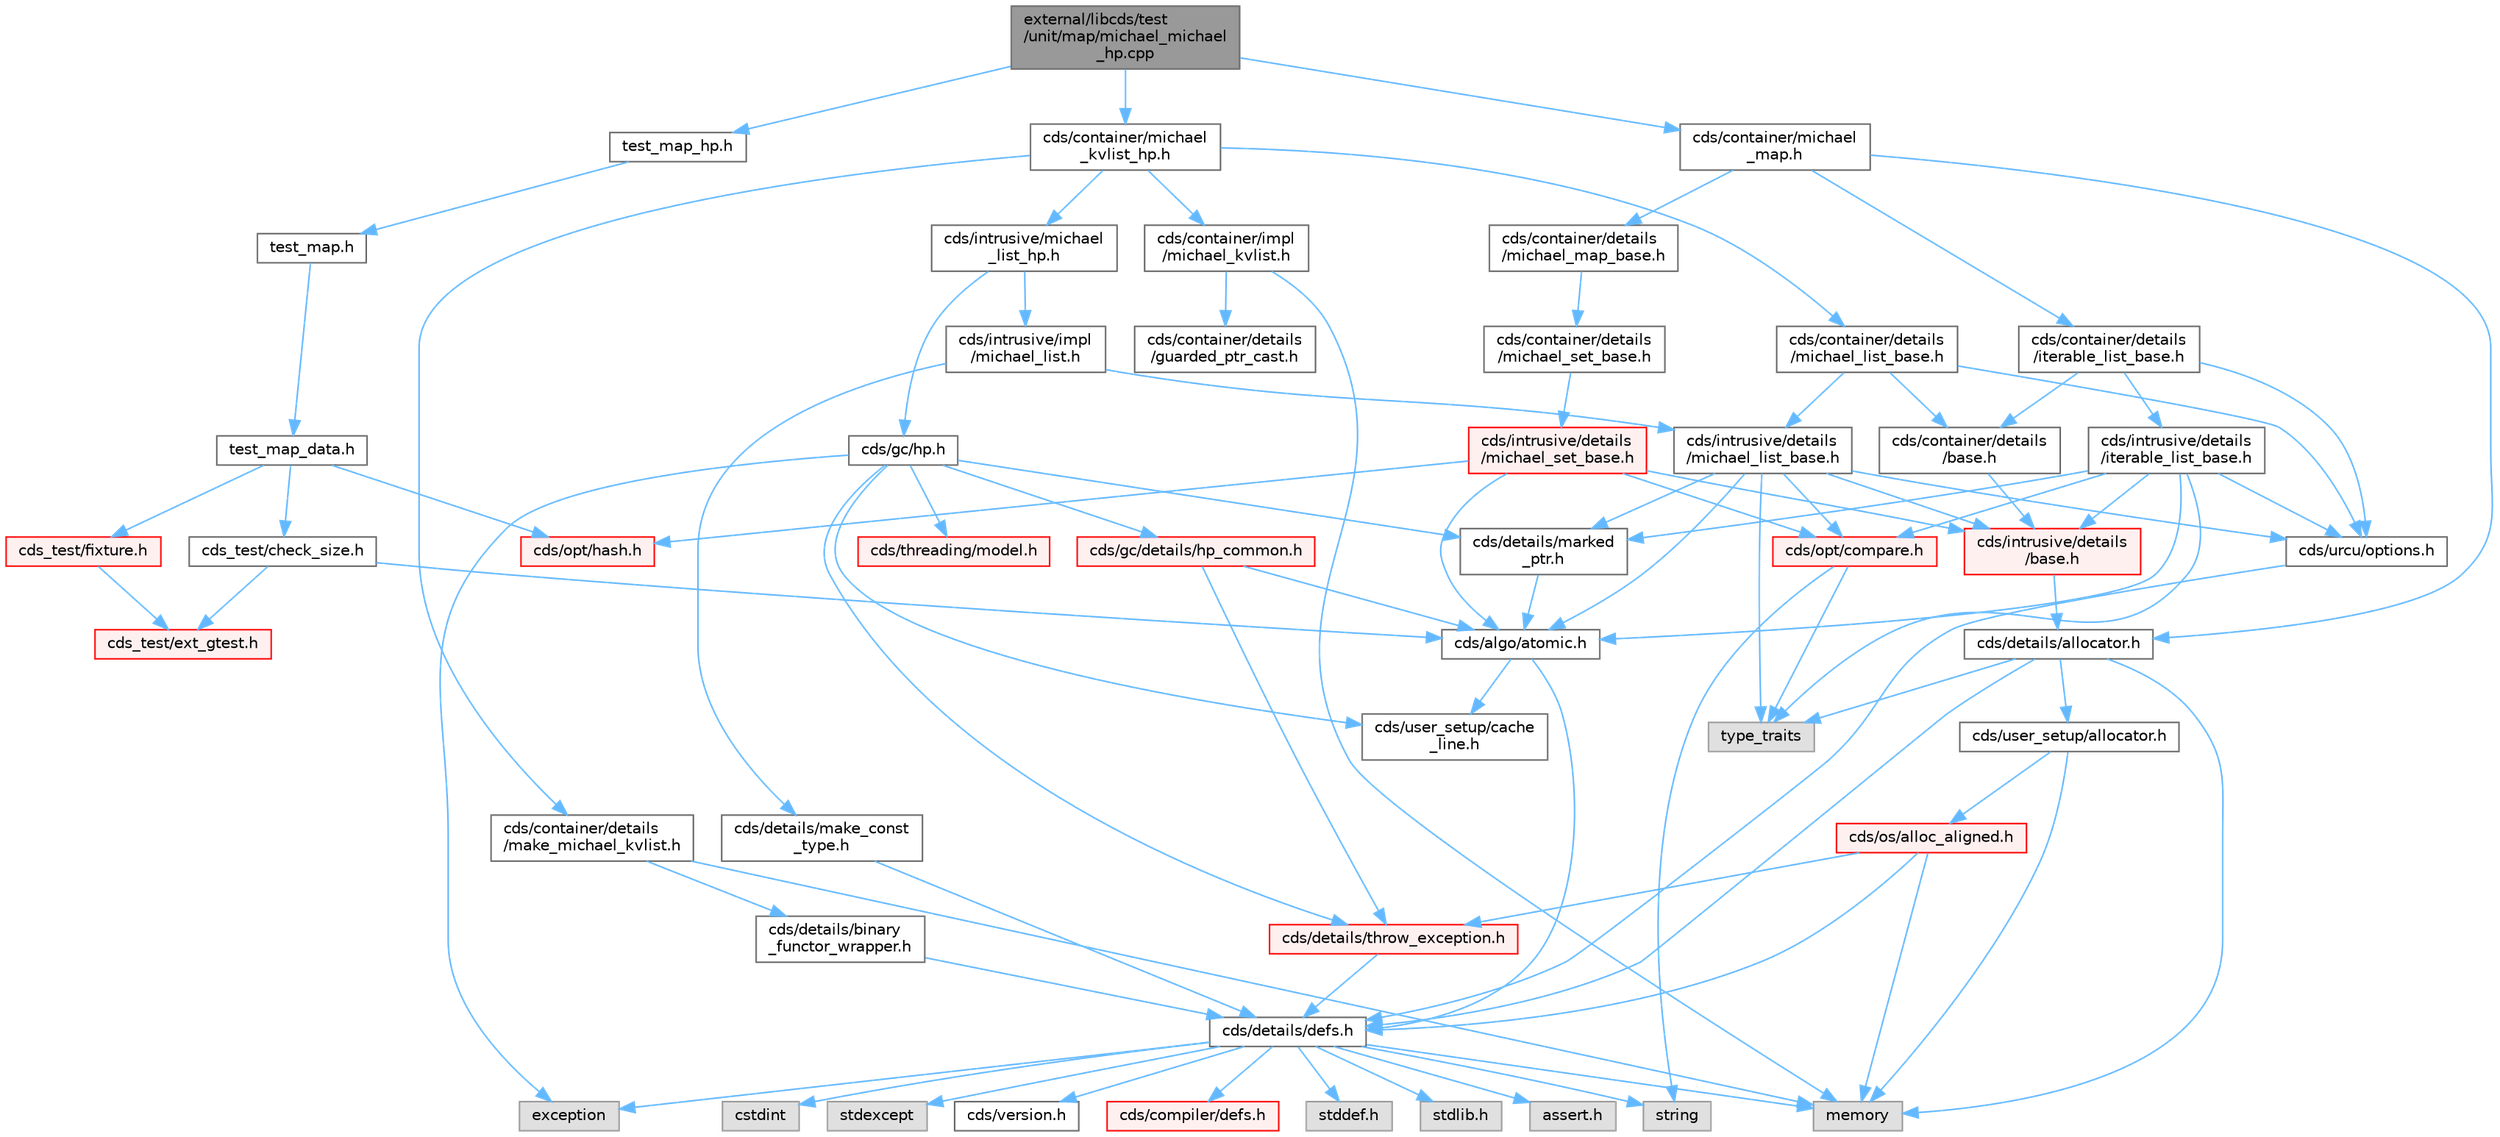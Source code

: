 digraph "external/libcds/test/unit/map/michael_michael_hp.cpp"
{
 // LATEX_PDF_SIZE
  bgcolor="transparent";
  edge [fontname=Helvetica,fontsize=10,labelfontname=Helvetica,labelfontsize=10];
  node [fontname=Helvetica,fontsize=10,shape=box,height=0.2,width=0.4];
  Node1 [id="Node000001",label="external/libcds/test\l/unit/map/michael_michael\l_hp.cpp",height=0.2,width=0.4,color="gray40", fillcolor="grey60", style="filled", fontcolor="black",tooltip=" "];
  Node1 -> Node2 [id="edge89_Node000001_Node000002",color="steelblue1",style="solid",tooltip=" "];
  Node2 [id="Node000002",label="test_map_hp.h",height=0.2,width=0.4,color="grey40", fillcolor="white", style="filled",URL="$test__map__hp_8h.html",tooltip=" "];
  Node2 -> Node3 [id="edge90_Node000002_Node000003",color="steelblue1",style="solid",tooltip=" "];
  Node3 [id="Node000003",label="test_map.h",height=0.2,width=0.4,color="grey40", fillcolor="white", style="filled",URL="$map_2test__map_8h.html",tooltip=" "];
  Node3 -> Node4 [id="edge91_Node000003_Node000004",color="steelblue1",style="solid",tooltip=" "];
  Node4 [id="Node000004",label="test_map_data.h",height=0.2,width=0.4,color="grey40", fillcolor="white", style="filled",URL="$map_2test__map__data_8h.html",tooltip=" "];
  Node4 -> Node5 [id="edge92_Node000004_Node000005",color="steelblue1",style="solid",tooltip=" "];
  Node5 [id="Node000005",label="cds_test/check_size.h",height=0.2,width=0.4,color="grey40", fillcolor="white", style="filled",URL="$check__size_8h.html",tooltip=" "];
  Node5 -> Node6 [id="edge93_Node000005_Node000006",color="steelblue1",style="solid",tooltip=" "];
  Node6 [id="Node000006",label="cds_test/ext_gtest.h",height=0.2,width=0.4,color="red", fillcolor="#FFF0F0", style="filled",URL="$ext__gtest_8h.html",tooltip=" "];
  Node5 -> Node8 [id="edge94_Node000005_Node000008",color="steelblue1",style="solid",tooltip=" "];
  Node8 [id="Node000008",label="cds/algo/atomic.h",height=0.2,width=0.4,color="grey40", fillcolor="white", style="filled",URL="$external_2libcds_2cds_2algo_2atomic_8h.html",tooltip=" "];
  Node8 -> Node9 [id="edge95_Node000008_Node000009",color="steelblue1",style="solid",tooltip=" "];
  Node9 [id="Node000009",label="cds/details/defs.h",height=0.2,width=0.4,color="grey40", fillcolor="white", style="filled",URL="$details_2defs_8h.html",tooltip=" "];
  Node9 -> Node10 [id="edge96_Node000009_Node000010",color="steelblue1",style="solid",tooltip=" "];
  Node10 [id="Node000010",label="stddef.h",height=0.2,width=0.4,color="grey60", fillcolor="#E0E0E0", style="filled",tooltip=" "];
  Node9 -> Node11 [id="edge97_Node000009_Node000011",color="steelblue1",style="solid",tooltip=" "];
  Node11 [id="Node000011",label="stdlib.h",height=0.2,width=0.4,color="grey60", fillcolor="#E0E0E0", style="filled",tooltip=" "];
  Node9 -> Node12 [id="edge98_Node000009_Node000012",color="steelblue1",style="solid",tooltip=" "];
  Node12 [id="Node000012",label="assert.h",height=0.2,width=0.4,color="grey60", fillcolor="#E0E0E0", style="filled",tooltip=" "];
  Node9 -> Node13 [id="edge99_Node000009_Node000013",color="steelblue1",style="solid",tooltip=" "];
  Node13 [id="Node000013",label="cstdint",height=0.2,width=0.4,color="grey60", fillcolor="#E0E0E0", style="filled",tooltip=" "];
  Node9 -> Node14 [id="edge100_Node000009_Node000014",color="steelblue1",style="solid",tooltip=" "];
  Node14 [id="Node000014",label="exception",height=0.2,width=0.4,color="grey60", fillcolor="#E0E0E0", style="filled",tooltip=" "];
  Node9 -> Node15 [id="edge101_Node000009_Node000015",color="steelblue1",style="solid",tooltip=" "];
  Node15 [id="Node000015",label="stdexcept",height=0.2,width=0.4,color="grey60", fillcolor="#E0E0E0", style="filled",tooltip=" "];
  Node9 -> Node16 [id="edge102_Node000009_Node000016",color="steelblue1",style="solid",tooltip=" "];
  Node16 [id="Node000016",label="string",height=0.2,width=0.4,color="grey60", fillcolor="#E0E0E0", style="filled",tooltip=" "];
  Node9 -> Node17 [id="edge103_Node000009_Node000017",color="steelblue1",style="solid",tooltip=" "];
  Node17 [id="Node000017",label="memory",height=0.2,width=0.4,color="grey60", fillcolor="#E0E0E0", style="filled",tooltip=" "];
  Node9 -> Node18 [id="edge104_Node000009_Node000018",color="steelblue1",style="solid",tooltip=" "];
  Node18 [id="Node000018",label="cds/version.h",height=0.2,width=0.4,color="grey40", fillcolor="white", style="filled",URL="$external_2libcds_2cds_2version_8h.html",tooltip=" "];
  Node9 -> Node19 [id="edge105_Node000009_Node000019",color="steelblue1",style="solid",tooltip=" "];
  Node19 [id="Node000019",label="cds/compiler/defs.h",height=0.2,width=0.4,color="red", fillcolor="#FFF0F0", style="filled",URL="$compiler_2defs_8h.html",tooltip=" "];
  Node8 -> Node22 [id="edge106_Node000008_Node000022",color="steelblue1",style="solid",tooltip=" "];
  Node22 [id="Node000022",label="cds/user_setup/cache\l_line.h",height=0.2,width=0.4,color="grey40", fillcolor="white", style="filled",URL="$cache__line_8h.html",tooltip="Cache-line size definition"];
  Node4 -> Node23 [id="edge107_Node000004_Node000023",color="steelblue1",style="solid",tooltip=" "];
  Node23 [id="Node000023",label="cds_test/fixture.h",height=0.2,width=0.4,color="red", fillcolor="#FFF0F0", style="filled",URL="$fixture_8h.html",tooltip=" "];
  Node23 -> Node6 [id="edge108_Node000023_Node000006",color="steelblue1",style="solid",tooltip=" "];
  Node4 -> Node26 [id="edge109_Node000004_Node000026",color="steelblue1",style="solid",tooltip=" "];
  Node26 [id="Node000026",label="cds/opt/hash.h",height=0.2,width=0.4,color="red", fillcolor="#FFF0F0", style="filled",URL="$external_2libcds_2cds_2opt_2hash_8h.html",tooltip=" "];
  Node1 -> Node47 [id="edge110_Node000001_Node000047",color="steelblue1",style="solid",tooltip=" "];
  Node47 [id="Node000047",label="cds/container/michael\l_kvlist_hp.h",height=0.2,width=0.4,color="grey40", fillcolor="white", style="filled",URL="$michael__kvlist__hp_8h.html",tooltip=" "];
  Node47 -> Node48 [id="edge111_Node000047_Node000048",color="steelblue1",style="solid",tooltip=" "];
  Node48 [id="Node000048",label="cds/container/details\l/michael_list_base.h",height=0.2,width=0.4,color="grey40", fillcolor="white", style="filled",URL="$container_2details_2michael__list__base_8h.html",tooltip=" "];
  Node48 -> Node49 [id="edge112_Node000048_Node000049",color="steelblue1",style="solid",tooltip=" "];
  Node49 [id="Node000049",label="cds/container/details\l/base.h",height=0.2,width=0.4,color="grey40", fillcolor="white", style="filled",URL="$external_2libcds_2cds_2container_2details_2base_8h.html",tooltip=" "];
  Node49 -> Node50 [id="edge113_Node000049_Node000050",color="steelblue1",style="solid",tooltip=" "];
  Node50 [id="Node000050",label="cds/intrusive/details\l/base.h",height=0.2,width=0.4,color="red", fillcolor="#FFF0F0", style="filled",URL="$external_2libcds_2cds_2intrusive_2details_2base_8h.html",tooltip=" "];
  Node50 -> Node53 [id="edge114_Node000050_Node000053",color="steelblue1",style="solid",tooltip=" "];
  Node53 [id="Node000053",label="cds/details/allocator.h",height=0.2,width=0.4,color="grey40", fillcolor="white", style="filled",URL="$external_2libcds_2cds_2details_2allocator_8h.html",tooltip=" "];
  Node53 -> Node54 [id="edge115_Node000053_Node000054",color="steelblue1",style="solid",tooltip=" "];
  Node54 [id="Node000054",label="type_traits",height=0.2,width=0.4,color="grey60", fillcolor="#E0E0E0", style="filled",tooltip=" "];
  Node53 -> Node17 [id="edge116_Node000053_Node000017",color="steelblue1",style="solid",tooltip=" "];
  Node53 -> Node9 [id="edge117_Node000053_Node000009",color="steelblue1",style="solid",tooltip=" "];
  Node53 -> Node32 [id="edge118_Node000053_Node000032",color="steelblue1",style="solid",tooltip=" "];
  Node32 [id="Node000032",label="cds/user_setup/allocator.h",height=0.2,width=0.4,color="grey40", fillcolor="white", style="filled",URL="$external_2libcds_2cds_2user__setup_2allocator_8h.html",tooltip="Default implementation of allocator classes."];
  Node32 -> Node17 [id="edge119_Node000032_Node000017",color="steelblue1",style="solid",tooltip=" "];
  Node32 -> Node33 [id="edge120_Node000032_Node000033",color="steelblue1",style="solid",tooltip=" "];
  Node33 [id="Node000033",label="cds/os/alloc_aligned.h",height=0.2,width=0.4,color="red", fillcolor="#FFF0F0", style="filled",URL="$alloc__aligned_8h.html",tooltip=" "];
  Node33 -> Node9 [id="edge121_Node000033_Node000009",color="steelblue1",style="solid",tooltip=" "];
  Node33 -> Node17 [id="edge122_Node000033_Node000017",color="steelblue1",style="solid",tooltip=" "];
  Node33 -> Node44 [id="edge123_Node000033_Node000044",color="steelblue1",style="solid",tooltip=" "];
  Node44 [id="Node000044",label="cds/details/throw_exception.h",height=0.2,width=0.4,color="red", fillcolor="#FFF0F0", style="filled",URL="$throw__exception_8h.html",tooltip=" "];
  Node44 -> Node9 [id="edge124_Node000044_Node000009",color="steelblue1",style="solid",tooltip=" "];
  Node48 -> Node59 [id="edge125_Node000048_Node000059",color="steelblue1",style="solid",tooltip=" "];
  Node59 [id="Node000059",label="cds/intrusive/details\l/michael_list_base.h",height=0.2,width=0.4,color="grey40", fillcolor="white", style="filled",URL="$intrusive_2details_2michael__list__base_8h.html",tooltip=" "];
  Node59 -> Node54 [id="edge126_Node000059_Node000054",color="steelblue1",style="solid",tooltip=" "];
  Node59 -> Node50 [id="edge127_Node000059_Node000050",color="steelblue1",style="solid",tooltip=" "];
  Node59 -> Node60 [id="edge128_Node000059_Node000060",color="steelblue1",style="solid",tooltip=" "];
  Node60 [id="Node000060",label="cds/opt/compare.h",height=0.2,width=0.4,color="red", fillcolor="#FFF0F0", style="filled",URL="$external_2libcds_2cds_2opt_2compare_8h.html",tooltip=" "];
  Node60 -> Node54 [id="edge129_Node000060_Node000054",color="steelblue1",style="solid",tooltip=" "];
  Node60 -> Node16 [id="edge130_Node000060_Node000016",color="steelblue1",style="solid",tooltip=" "];
  Node59 -> Node8 [id="edge131_Node000059_Node000008",color="steelblue1",style="solid",tooltip=" "];
  Node59 -> Node61 [id="edge132_Node000059_Node000061",color="steelblue1",style="solid",tooltip=" "];
  Node61 [id="Node000061",label="cds/details/marked\l_ptr.h",height=0.2,width=0.4,color="grey40", fillcolor="white", style="filled",URL="$marked__ptr_8h.html",tooltip=" "];
  Node61 -> Node8 [id="edge133_Node000061_Node000008",color="steelblue1",style="solid",tooltip=" "];
  Node59 -> Node62 [id="edge134_Node000059_Node000062",color="steelblue1",style="solid",tooltip=" "];
  Node62 [id="Node000062",label="cds/urcu/options.h",height=0.2,width=0.4,color="grey40", fillcolor="white", style="filled",URL="$urcu_2options_8h.html",tooltip=" "];
  Node62 -> Node9 [id="edge135_Node000062_Node000009",color="steelblue1",style="solid",tooltip=" "];
  Node48 -> Node62 [id="edge136_Node000048_Node000062",color="steelblue1",style="solid",tooltip=" "];
  Node47 -> Node63 [id="edge137_Node000047_Node000063",color="steelblue1",style="solid",tooltip=" "];
  Node63 [id="Node000063",label="cds/intrusive/michael\l_list_hp.h",height=0.2,width=0.4,color="grey40", fillcolor="white", style="filled",URL="$intrusive_2michael__list__hp_8h.html",tooltip=" "];
  Node63 -> Node64 [id="edge138_Node000063_Node000064",color="steelblue1",style="solid",tooltip=" "];
  Node64 [id="Node000064",label="cds/gc/hp.h",height=0.2,width=0.4,color="grey40", fillcolor="white", style="filled",URL="$hp_8h.html",tooltip=" "];
  Node64 -> Node14 [id="edge139_Node000064_Node000014",color="steelblue1",style="solid",tooltip=" "];
  Node64 -> Node65 [id="edge140_Node000064_Node000065",color="steelblue1",style="solid",tooltip=" "];
  Node65 [id="Node000065",label="cds/gc/details/hp_common.h",height=0.2,width=0.4,color="red", fillcolor="#FFF0F0", style="filled",URL="$hp__common_8h.html",tooltip=" "];
  Node65 -> Node8 [id="edge141_Node000065_Node000008",color="steelblue1",style="solid",tooltip=" "];
  Node65 -> Node44 [id="edge142_Node000065_Node000044",color="steelblue1",style="solid",tooltip=" "];
  Node64 -> Node67 [id="edge143_Node000064_Node000067",color="steelblue1",style="solid",tooltip=" "];
  Node67 [id="Node000067",label="cds/threading/model.h",height=0.2,width=0.4,color="red", fillcolor="#FFF0F0", style="filled",URL="$model_8h.html",tooltip=" "];
  Node64 -> Node44 [id="edge144_Node000064_Node000044",color="steelblue1",style="solid",tooltip=" "];
  Node64 -> Node61 [id="edge145_Node000064_Node000061",color="steelblue1",style="solid",tooltip=" "];
  Node64 -> Node22 [id="edge146_Node000064_Node000022",color="steelblue1",style="solid",tooltip=" "];
  Node63 -> Node79 [id="edge147_Node000063_Node000079",color="steelblue1",style="solid",tooltip=" "];
  Node79 [id="Node000079",label="cds/intrusive/impl\l/michael_list.h",height=0.2,width=0.4,color="grey40", fillcolor="white", style="filled",URL="$intrusive_2impl_2michael__list_8h.html",tooltip=" "];
  Node79 -> Node59 [id="edge148_Node000079_Node000059",color="steelblue1",style="solid",tooltip=" "];
  Node79 -> Node80 [id="edge149_Node000079_Node000080",color="steelblue1",style="solid",tooltip=" "];
  Node80 [id="Node000080",label="cds/details/make_const\l_type.h",height=0.2,width=0.4,color="grey40", fillcolor="white", style="filled",URL="$make__const__type_8h.html",tooltip=" "];
  Node80 -> Node9 [id="edge150_Node000080_Node000009",color="steelblue1",style="solid",tooltip=" "];
  Node47 -> Node81 [id="edge151_Node000047_Node000081",color="steelblue1",style="solid",tooltip=" "];
  Node81 [id="Node000081",label="cds/container/details\l/make_michael_kvlist.h",height=0.2,width=0.4,color="grey40", fillcolor="white", style="filled",URL="$make__michael__kvlist_8h.html",tooltip=" "];
  Node81 -> Node82 [id="edge152_Node000081_Node000082",color="steelblue1",style="solid",tooltip=" "];
  Node82 [id="Node000082",label="cds/details/binary\l_functor_wrapper.h",height=0.2,width=0.4,color="grey40", fillcolor="white", style="filled",URL="$binary__functor__wrapper_8h.html",tooltip=" "];
  Node82 -> Node9 [id="edge153_Node000082_Node000009",color="steelblue1",style="solid",tooltip=" "];
  Node81 -> Node17 [id="edge154_Node000081_Node000017",color="steelblue1",style="solid",tooltip=" "];
  Node47 -> Node83 [id="edge155_Node000047_Node000083",color="steelblue1",style="solid",tooltip=" "];
  Node83 [id="Node000083",label="cds/container/impl\l/michael_kvlist.h",height=0.2,width=0.4,color="grey40", fillcolor="white", style="filled",URL="$michael__kvlist_8h.html",tooltip=" "];
  Node83 -> Node17 [id="edge156_Node000083_Node000017",color="steelblue1",style="solid",tooltip=" "];
  Node83 -> Node84 [id="edge157_Node000083_Node000084",color="steelblue1",style="solid",tooltip=" "];
  Node84 [id="Node000084",label="cds/container/details\l/guarded_ptr_cast.h",height=0.2,width=0.4,color="grey40", fillcolor="white", style="filled",URL="$guarded__ptr__cast_8h.html",tooltip=" "];
  Node1 -> Node85 [id="edge158_Node000001_Node000085",color="steelblue1",style="solid",tooltip=" "];
  Node85 [id="Node000085",label="cds/container/michael\l_map.h",height=0.2,width=0.4,color="grey40", fillcolor="white", style="filled",URL="$michael__map_8h.html",tooltip=" "];
  Node85 -> Node86 [id="edge159_Node000085_Node000086",color="steelblue1",style="solid",tooltip=" "];
  Node86 [id="Node000086",label="cds/container/details\l/michael_map_base.h",height=0.2,width=0.4,color="grey40", fillcolor="white", style="filled",URL="$michael__map__base_8h.html",tooltip=" "];
  Node86 -> Node87 [id="edge160_Node000086_Node000087",color="steelblue1",style="solid",tooltip=" "];
  Node87 [id="Node000087",label="cds/container/details\l/michael_set_base.h",height=0.2,width=0.4,color="grey40", fillcolor="white", style="filled",URL="$container_2details_2michael__set__base_8h.html",tooltip=" "];
  Node87 -> Node88 [id="edge161_Node000087_Node000088",color="steelblue1",style="solid",tooltip=" "];
  Node88 [id="Node000088",label="cds/intrusive/details\l/michael_set_base.h",height=0.2,width=0.4,color="red", fillcolor="#FFF0F0", style="filled",URL="$intrusive_2details_2michael__set__base_8h.html",tooltip=" "];
  Node88 -> Node50 [id="edge162_Node000088_Node000050",color="steelblue1",style="solid",tooltip=" "];
  Node88 -> Node60 [id="edge163_Node000088_Node000060",color="steelblue1",style="solid",tooltip=" "];
  Node88 -> Node26 [id="edge164_Node000088_Node000026",color="steelblue1",style="solid",tooltip=" "];
  Node88 -> Node8 [id="edge165_Node000088_Node000008",color="steelblue1",style="solid",tooltip=" "];
  Node85 -> Node89 [id="edge166_Node000085_Node000089",color="steelblue1",style="solid",tooltip=" "];
  Node89 [id="Node000089",label="cds/container/details\l/iterable_list_base.h",height=0.2,width=0.4,color="grey40", fillcolor="white", style="filled",URL="$container_2details_2iterable__list__base_8h.html",tooltip=" "];
  Node89 -> Node49 [id="edge167_Node000089_Node000049",color="steelblue1",style="solid",tooltip=" "];
  Node89 -> Node90 [id="edge168_Node000089_Node000090",color="steelblue1",style="solid",tooltip=" "];
  Node90 [id="Node000090",label="cds/intrusive/details\l/iterable_list_base.h",height=0.2,width=0.4,color="grey40", fillcolor="white", style="filled",URL="$intrusive_2details_2iterable__list__base_8h.html",tooltip=" "];
  Node90 -> Node54 [id="edge169_Node000090_Node000054",color="steelblue1",style="solid",tooltip=" "];
  Node90 -> Node50 [id="edge170_Node000090_Node000050",color="steelblue1",style="solid",tooltip=" "];
  Node90 -> Node60 [id="edge171_Node000090_Node000060",color="steelblue1",style="solid",tooltip=" "];
  Node90 -> Node8 [id="edge172_Node000090_Node000008",color="steelblue1",style="solid",tooltip=" "];
  Node90 -> Node61 [id="edge173_Node000090_Node000061",color="steelblue1",style="solid",tooltip=" "];
  Node90 -> Node62 [id="edge174_Node000090_Node000062",color="steelblue1",style="solid",tooltip=" "];
  Node89 -> Node62 [id="edge175_Node000089_Node000062",color="steelblue1",style="solid",tooltip=" "];
  Node85 -> Node53 [id="edge176_Node000085_Node000053",color="steelblue1",style="solid",tooltip=" "];
}
